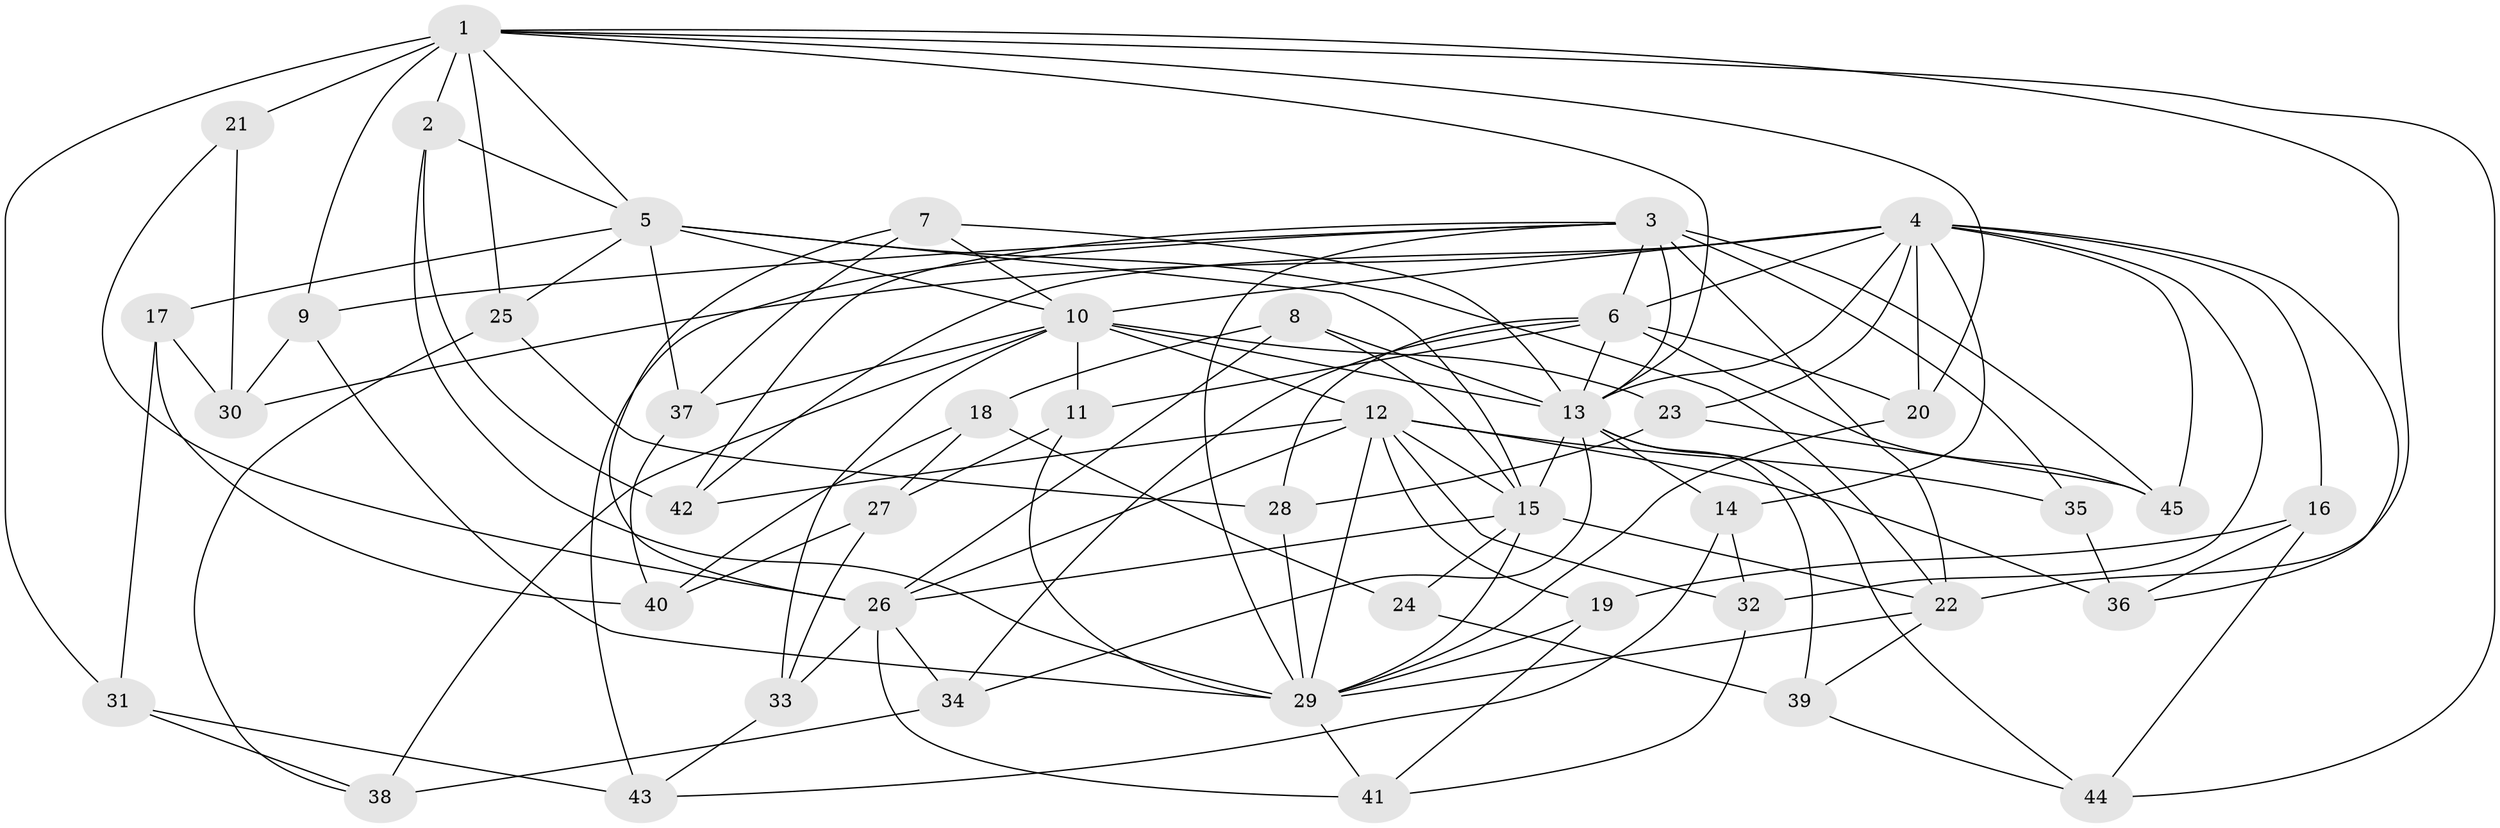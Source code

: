 // original degree distribution, {4: 1.0}
// Generated by graph-tools (version 1.1) at 2025/38/03/09/25 02:38:09]
// undirected, 45 vertices, 120 edges
graph export_dot {
graph [start="1"]
  node [color=gray90,style=filled];
  1;
  2;
  3;
  4;
  5;
  6;
  7;
  8;
  9;
  10;
  11;
  12;
  13;
  14;
  15;
  16;
  17;
  18;
  19;
  20;
  21;
  22;
  23;
  24;
  25;
  26;
  27;
  28;
  29;
  30;
  31;
  32;
  33;
  34;
  35;
  36;
  37;
  38;
  39;
  40;
  41;
  42;
  43;
  44;
  45;
  1 -- 2 [weight=1.0];
  1 -- 5 [weight=1.0];
  1 -- 9 [weight=2.0];
  1 -- 13 [weight=1.0];
  1 -- 20 [weight=1.0];
  1 -- 21 [weight=2.0];
  1 -- 22 [weight=1.0];
  1 -- 25 [weight=1.0];
  1 -- 31 [weight=1.0];
  1 -- 44 [weight=1.0];
  2 -- 5 [weight=1.0];
  2 -- 29 [weight=1.0];
  2 -- 42 [weight=1.0];
  3 -- 6 [weight=1.0];
  3 -- 9 [weight=1.0];
  3 -- 13 [weight=1.0];
  3 -- 22 [weight=1.0];
  3 -- 29 [weight=1.0];
  3 -- 35 [weight=2.0];
  3 -- 42 [weight=1.0];
  3 -- 43 [weight=1.0];
  3 -- 45 [weight=1.0];
  4 -- 6 [weight=1.0];
  4 -- 10 [weight=1.0];
  4 -- 13 [weight=1.0];
  4 -- 14 [weight=1.0];
  4 -- 16 [weight=1.0];
  4 -- 20 [weight=1.0];
  4 -- 23 [weight=1.0];
  4 -- 30 [weight=1.0];
  4 -- 32 [weight=1.0];
  4 -- 36 [weight=1.0];
  4 -- 42 [weight=1.0];
  4 -- 45 [weight=1.0];
  5 -- 10 [weight=1.0];
  5 -- 15 [weight=1.0];
  5 -- 17 [weight=1.0];
  5 -- 22 [weight=1.0];
  5 -- 25 [weight=1.0];
  5 -- 37 [weight=1.0];
  6 -- 11 [weight=1.0];
  6 -- 13 [weight=1.0];
  6 -- 20 [weight=1.0];
  6 -- 28 [weight=1.0];
  6 -- 34 [weight=1.0];
  6 -- 45 [weight=1.0];
  7 -- 10 [weight=1.0];
  7 -- 13 [weight=1.0];
  7 -- 26 [weight=1.0];
  7 -- 37 [weight=1.0];
  8 -- 13 [weight=1.0];
  8 -- 15 [weight=1.0];
  8 -- 18 [weight=1.0];
  8 -- 26 [weight=1.0];
  9 -- 29 [weight=2.0];
  9 -- 30 [weight=1.0];
  10 -- 11 [weight=1.0];
  10 -- 12 [weight=3.0];
  10 -- 13 [weight=1.0];
  10 -- 23 [weight=1.0];
  10 -- 33 [weight=1.0];
  10 -- 37 [weight=1.0];
  10 -- 38 [weight=1.0];
  11 -- 27 [weight=1.0];
  11 -- 29 [weight=1.0];
  12 -- 15 [weight=2.0];
  12 -- 19 [weight=1.0];
  12 -- 26 [weight=1.0];
  12 -- 29 [weight=1.0];
  12 -- 32 [weight=1.0];
  12 -- 35 [weight=1.0];
  12 -- 36 [weight=1.0];
  12 -- 42 [weight=1.0];
  13 -- 14 [weight=1.0];
  13 -- 15 [weight=1.0];
  13 -- 34 [weight=1.0];
  13 -- 39 [weight=1.0];
  13 -- 44 [weight=1.0];
  14 -- 32 [weight=1.0];
  14 -- 43 [weight=1.0];
  15 -- 22 [weight=1.0];
  15 -- 24 [weight=2.0];
  15 -- 26 [weight=1.0];
  15 -- 29 [weight=1.0];
  16 -- 19 [weight=1.0];
  16 -- 36 [weight=1.0];
  16 -- 44 [weight=1.0];
  17 -- 30 [weight=1.0];
  17 -- 31 [weight=1.0];
  17 -- 40 [weight=1.0];
  18 -- 24 [weight=1.0];
  18 -- 27 [weight=1.0];
  18 -- 40 [weight=1.0];
  19 -- 29 [weight=1.0];
  19 -- 41 [weight=1.0];
  20 -- 29 [weight=1.0];
  21 -- 26 [weight=1.0];
  21 -- 30 [weight=1.0];
  22 -- 29 [weight=1.0];
  22 -- 39 [weight=1.0];
  23 -- 28 [weight=1.0];
  23 -- 45 [weight=1.0];
  24 -- 39 [weight=1.0];
  25 -- 28 [weight=1.0];
  25 -- 38 [weight=1.0];
  26 -- 33 [weight=1.0];
  26 -- 34 [weight=1.0];
  26 -- 41 [weight=1.0];
  27 -- 33 [weight=1.0];
  27 -- 40 [weight=1.0];
  28 -- 29 [weight=1.0];
  29 -- 41 [weight=1.0];
  31 -- 38 [weight=1.0];
  31 -- 43 [weight=1.0];
  32 -- 41 [weight=1.0];
  33 -- 43 [weight=1.0];
  34 -- 38 [weight=1.0];
  35 -- 36 [weight=1.0];
  37 -- 40 [weight=1.0];
  39 -- 44 [weight=1.0];
}
